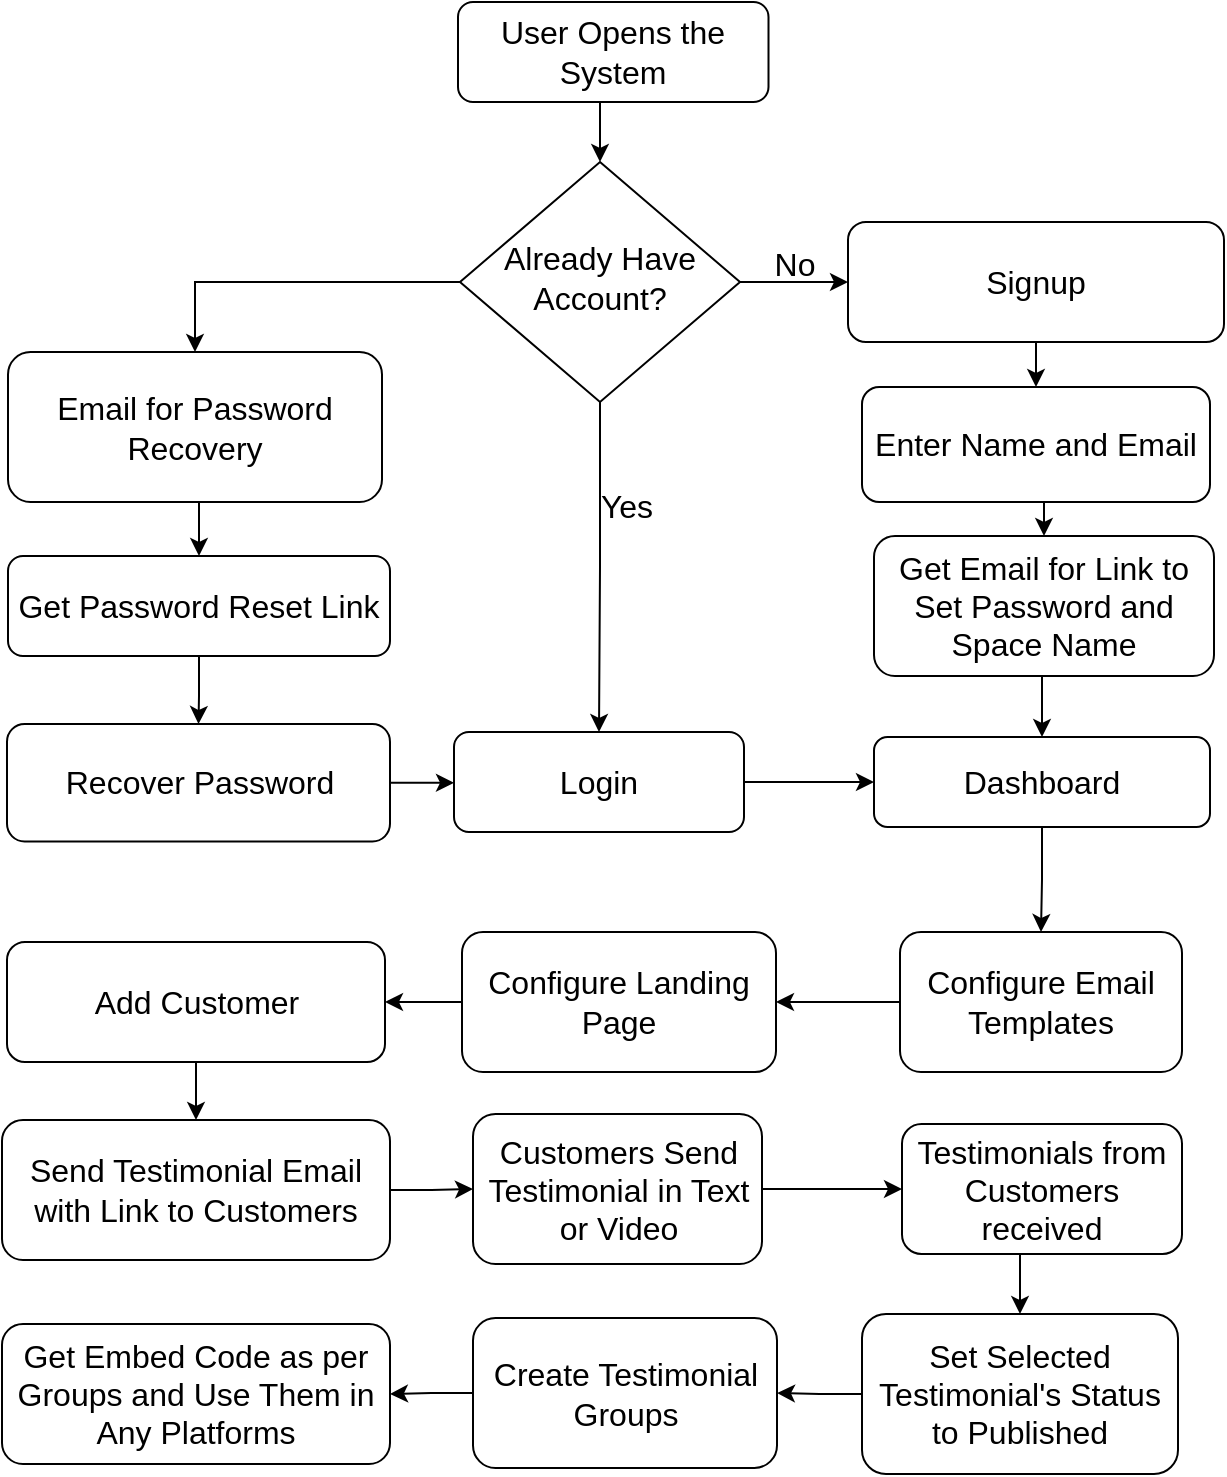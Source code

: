 <mxfile version="20.6.0" type="github">
  <diagram id="C5RBs43oDa-KdzZeNtuy" name="Page-1">
    <mxGraphModel dx="1485" dy="882" grid="1" gridSize="10" guides="1" tooltips="1" connect="1" arrows="1" fold="1" page="1" pageScale="1" pageWidth="827" pageHeight="1169" math="0" shadow="0">
      <root>
        <mxCell id="WIyWlLk6GJQsqaUBKTNV-0" />
        <mxCell id="WIyWlLk6GJQsqaUBKTNV-1" parent="WIyWlLk6GJQsqaUBKTNV-0" />
        <mxCell id="RZ5qS3__V9IMr34pqo4k-3" style="edgeStyle=orthogonalEdgeStyle;rounded=0;orthogonalLoop=1;jettySize=auto;html=1;exitX=1;exitY=0.5;exitDx=0;exitDy=0;entryX=0;entryY=0.5;entryDx=0;entryDy=0;strokeWidth=1;fontSize=16;" edge="1" parent="WIyWlLk6GJQsqaUBKTNV-1" source="WIyWlLk6GJQsqaUBKTNV-6" target="WIyWlLk6GJQsqaUBKTNV-7">
          <mxGeometry relative="1" as="geometry" />
        </mxCell>
        <mxCell id="RZ5qS3__V9IMr34pqo4k-7" style="edgeStyle=orthogonalEdgeStyle;rounded=0;orthogonalLoop=1;jettySize=auto;html=1;entryX=0.5;entryY=0;entryDx=0;entryDy=0;exitX=0.5;exitY=1;exitDx=0;exitDy=0;strokeWidth=1;fontSize=16;" edge="1" parent="WIyWlLk6GJQsqaUBKTNV-1" source="WIyWlLk6GJQsqaUBKTNV-6" target="RZ5qS3__V9IMr34pqo4k-8">
          <mxGeometry relative="1" as="geometry">
            <mxPoint x="229.957" y="199.966" as="targetPoint" />
          </mxGeometry>
        </mxCell>
        <mxCell id="RZ5qS3__V9IMr34pqo4k-20" style="edgeStyle=orthogonalEdgeStyle;rounded=0;orthogonalLoop=1;jettySize=auto;html=1;exitX=0;exitY=0.5;exitDx=0;exitDy=0;entryX=0.5;entryY=0;entryDx=0;entryDy=0;strokeWidth=1;fontSize=16;" edge="1" parent="WIyWlLk6GJQsqaUBKTNV-1" source="WIyWlLk6GJQsqaUBKTNV-6" target="RZ5qS3__V9IMr34pqo4k-10">
          <mxGeometry relative="1" as="geometry" />
        </mxCell>
        <mxCell id="WIyWlLk6GJQsqaUBKTNV-6" value="Already Have Account?" style="rhombus;whiteSpace=wrap;html=1;shadow=0;fontFamily=Helvetica;fontSize=16;align=center;strokeWidth=1;spacing=6;spacingTop=-4;" parent="WIyWlLk6GJQsqaUBKTNV-1" vertex="1">
          <mxGeometry x="259" y="150" width="140" height="120" as="geometry" />
        </mxCell>
        <mxCell id="RZ5qS3__V9IMr34pqo4k-30" style="edgeStyle=orthogonalEdgeStyle;rounded=0;orthogonalLoop=1;jettySize=auto;html=1;exitX=0.5;exitY=1;exitDx=0;exitDy=0;entryX=0.5;entryY=0;entryDx=0;entryDy=0;strokeWidth=1;fontSize=16;" edge="1" parent="WIyWlLk6GJQsqaUBKTNV-1" source="WIyWlLk6GJQsqaUBKTNV-7" target="RZ5qS3__V9IMr34pqo4k-28">
          <mxGeometry relative="1" as="geometry" />
        </mxCell>
        <mxCell id="WIyWlLk6GJQsqaUBKTNV-7" value="Signup " style="rounded=1;whiteSpace=wrap;html=1;fontSize=16;glass=0;strokeWidth=1;shadow=0;" parent="WIyWlLk6GJQsqaUBKTNV-1" vertex="1">
          <mxGeometry x="453" y="180" width="188" height="60" as="geometry" />
        </mxCell>
        <mxCell id="RZ5qS3__V9IMr34pqo4k-73" style="edgeStyle=orthogonalEdgeStyle;rounded=0;orthogonalLoop=1;jettySize=auto;html=1;exitX=0.5;exitY=1;exitDx=0;exitDy=0;entryX=0.5;entryY=0;entryDx=0;entryDy=0;strokeWidth=1;fontSize=16;" edge="1" parent="WIyWlLk6GJQsqaUBKTNV-1" source="RZ5qS3__V9IMr34pqo4k-0" target="WIyWlLk6GJQsqaUBKTNV-6">
          <mxGeometry relative="1" as="geometry" />
        </mxCell>
        <mxCell id="RZ5qS3__V9IMr34pqo4k-0" value="User Opens the System" style="rounded=1;whiteSpace=wrap;html=1;fontSize=16;glass=0;strokeWidth=1;shadow=0;" vertex="1" parent="WIyWlLk6GJQsqaUBKTNV-1">
          <mxGeometry x="258" y="70" width="155.25" height="50" as="geometry" />
        </mxCell>
        <mxCell id="RZ5qS3__V9IMr34pqo4k-4" value="&lt;div style=&quot;font-size: 16px;&quot;&gt;No&lt;/div&gt;" style="text;html=1;align=center;verticalAlign=middle;resizable=0;points=[];autosize=1;strokeColor=none;fillColor=none;strokeWidth=1;fontSize=16;" vertex="1" parent="WIyWlLk6GJQsqaUBKTNV-1">
          <mxGeometry x="406.13" y="186" width="40" height="30" as="geometry" />
        </mxCell>
        <mxCell id="RZ5qS3__V9IMr34pqo4k-26" style="edgeStyle=orthogonalEdgeStyle;rounded=0;orthogonalLoop=1;jettySize=auto;html=1;exitX=1;exitY=0.5;exitDx=0;exitDy=0;entryX=0;entryY=0.5;entryDx=0;entryDy=0;strokeWidth=1;fontSize=16;" edge="1" parent="WIyWlLk6GJQsqaUBKTNV-1" source="RZ5qS3__V9IMr34pqo4k-8" target="RZ5qS3__V9IMr34pqo4k-23">
          <mxGeometry relative="1" as="geometry" />
        </mxCell>
        <mxCell id="RZ5qS3__V9IMr34pqo4k-8" value="Login " style="rounded=1;whiteSpace=wrap;html=1;strokeWidth=1;fontSize=16;" vertex="1" parent="WIyWlLk6GJQsqaUBKTNV-1">
          <mxGeometry x="256" y="435" width="145" height="50" as="geometry" />
        </mxCell>
        <mxCell id="RZ5qS3__V9IMr34pqo4k-9" value="Yes" style="text;html=1;align=center;verticalAlign=middle;resizable=0;points=[];autosize=1;strokeColor=none;fillColor=none;strokeWidth=1;fontSize=16;" vertex="1" parent="WIyWlLk6GJQsqaUBKTNV-1">
          <mxGeometry x="316.5" y="307" width="50" height="30" as="geometry" />
        </mxCell>
        <mxCell id="RZ5qS3__V9IMr34pqo4k-72" style="edgeStyle=orthogonalEdgeStyle;rounded=0;orthogonalLoop=1;jettySize=auto;html=1;exitX=0.5;exitY=1;exitDx=0;exitDy=0;entryX=0.5;entryY=0;entryDx=0;entryDy=0;strokeWidth=1;fontSize=16;" edge="1" parent="WIyWlLk6GJQsqaUBKTNV-1" source="RZ5qS3__V9IMr34pqo4k-10" target="RZ5qS3__V9IMr34pqo4k-12">
          <mxGeometry relative="1" as="geometry" />
        </mxCell>
        <mxCell id="RZ5qS3__V9IMr34pqo4k-10" value="Email for Password Recovery" style="rounded=1;whiteSpace=wrap;html=1;fontSize=16;glass=0;strokeWidth=1;shadow=0;" vertex="1" parent="WIyWlLk6GJQsqaUBKTNV-1">
          <mxGeometry x="33" y="245" width="187" height="75" as="geometry" />
        </mxCell>
        <mxCell id="RZ5qS3__V9IMr34pqo4k-16" style="edgeStyle=orthogonalEdgeStyle;rounded=0;orthogonalLoop=1;jettySize=auto;html=1;entryX=0.5;entryY=0;entryDx=0;entryDy=0;strokeWidth=1;fontSize=16;" edge="1" parent="WIyWlLk6GJQsqaUBKTNV-1" source="RZ5qS3__V9IMr34pqo4k-12" target="RZ5qS3__V9IMr34pqo4k-13">
          <mxGeometry relative="1" as="geometry" />
        </mxCell>
        <mxCell id="RZ5qS3__V9IMr34pqo4k-12" value="Get Password Reset Link" style="rounded=1;whiteSpace=wrap;html=1;fontSize=16;glass=0;strokeWidth=1;shadow=0;" vertex="1" parent="WIyWlLk6GJQsqaUBKTNV-1">
          <mxGeometry x="33" y="347" width="191" height="50" as="geometry" />
        </mxCell>
        <mxCell id="RZ5qS3__V9IMr34pqo4k-71" style="edgeStyle=orthogonalEdgeStyle;rounded=0;orthogonalLoop=1;jettySize=auto;html=1;exitX=1;exitY=0.5;exitDx=0;exitDy=0;entryX=0;entryY=0.5;entryDx=0;entryDy=0;strokeWidth=1;fontSize=16;" edge="1" parent="WIyWlLk6GJQsqaUBKTNV-1" source="RZ5qS3__V9IMr34pqo4k-13" target="RZ5qS3__V9IMr34pqo4k-8">
          <mxGeometry relative="1" as="geometry" />
        </mxCell>
        <mxCell id="RZ5qS3__V9IMr34pqo4k-13" value="Recover Password" style="rounded=1;whiteSpace=wrap;html=1;fontSize=16;glass=0;strokeWidth=1;shadow=0;" vertex="1" parent="WIyWlLk6GJQsqaUBKTNV-1">
          <mxGeometry x="32.5" y="431" width="191.5" height="58.75" as="geometry" />
        </mxCell>
        <mxCell id="RZ5qS3__V9IMr34pqo4k-53" style="edgeStyle=orthogonalEdgeStyle;rounded=0;orthogonalLoop=1;jettySize=auto;html=1;exitX=0.5;exitY=1;exitDx=0;exitDy=0;entryX=0.5;entryY=0;entryDx=0;entryDy=0;strokeWidth=1;fontSize=16;" edge="1" parent="WIyWlLk6GJQsqaUBKTNV-1" source="RZ5qS3__V9IMr34pqo4k-23" target="RZ5qS3__V9IMr34pqo4k-33">
          <mxGeometry relative="1" as="geometry" />
        </mxCell>
        <mxCell id="RZ5qS3__V9IMr34pqo4k-23" value="Dashboard" style="rounded=1;whiteSpace=wrap;html=1;fontSize=16;glass=0;strokeWidth=1;shadow=0;" vertex="1" parent="WIyWlLk6GJQsqaUBKTNV-1">
          <mxGeometry x="466" y="437.5" width="168" height="45" as="geometry" />
        </mxCell>
        <mxCell id="RZ5qS3__V9IMr34pqo4k-31" style="edgeStyle=orthogonalEdgeStyle;rounded=0;orthogonalLoop=1;jettySize=auto;html=1;exitX=0.5;exitY=1;exitDx=0;exitDy=0;entryX=0.5;entryY=0;entryDx=0;entryDy=0;strokeWidth=1;fontSize=16;" edge="1" parent="WIyWlLk6GJQsqaUBKTNV-1" source="RZ5qS3__V9IMr34pqo4k-28" target="RZ5qS3__V9IMr34pqo4k-29">
          <mxGeometry relative="1" as="geometry" />
        </mxCell>
        <mxCell id="RZ5qS3__V9IMr34pqo4k-28" value="Enter Name and Email " style="rounded=1;whiteSpace=wrap;html=1;fontSize=16;glass=0;strokeWidth=1;shadow=0;" vertex="1" parent="WIyWlLk6GJQsqaUBKTNV-1">
          <mxGeometry x="460" y="262.5" width="174" height="57.5" as="geometry" />
        </mxCell>
        <mxCell id="RZ5qS3__V9IMr34pqo4k-32" style="edgeStyle=orthogonalEdgeStyle;rounded=0;orthogonalLoop=1;jettySize=auto;html=1;exitX=0.5;exitY=1;exitDx=0;exitDy=0;entryX=0.5;entryY=0;entryDx=0;entryDy=0;strokeWidth=1;fontSize=16;" edge="1" parent="WIyWlLk6GJQsqaUBKTNV-1" source="RZ5qS3__V9IMr34pqo4k-29" target="RZ5qS3__V9IMr34pqo4k-23">
          <mxGeometry relative="1" as="geometry" />
        </mxCell>
        <mxCell id="RZ5qS3__V9IMr34pqo4k-29" value="Get Email for Link to Set Password and Space Name" style="rounded=1;whiteSpace=wrap;html=1;fontSize=16;glass=0;strokeWidth=1;shadow=0;" vertex="1" parent="WIyWlLk6GJQsqaUBKTNV-1">
          <mxGeometry x="466" y="337" width="170" height="70" as="geometry" />
        </mxCell>
        <mxCell id="RZ5qS3__V9IMr34pqo4k-50" style="edgeStyle=orthogonalEdgeStyle;rounded=0;orthogonalLoop=1;jettySize=auto;html=1;exitX=0;exitY=0.5;exitDx=0;exitDy=0;entryX=1;entryY=0.5;entryDx=0;entryDy=0;strokeWidth=1;fontSize=16;" edge="1" parent="WIyWlLk6GJQsqaUBKTNV-1" source="RZ5qS3__V9IMr34pqo4k-33" target="RZ5qS3__V9IMr34pqo4k-35">
          <mxGeometry relative="1" as="geometry" />
        </mxCell>
        <mxCell id="RZ5qS3__V9IMr34pqo4k-33" value="Configure Email Templates" style="rounded=1;whiteSpace=wrap;html=1;fontSize=16;glass=0;strokeWidth=1;shadow=0;" vertex="1" parent="WIyWlLk6GJQsqaUBKTNV-1">
          <mxGeometry x="479" y="535" width="141" height="70" as="geometry" />
        </mxCell>
        <mxCell id="RZ5qS3__V9IMr34pqo4k-51" style="edgeStyle=orthogonalEdgeStyle;rounded=0;orthogonalLoop=1;jettySize=auto;html=1;exitX=0;exitY=0.5;exitDx=0;exitDy=0;entryX=1;entryY=0.5;entryDx=0;entryDy=0;strokeWidth=1;fontSize=16;" edge="1" parent="WIyWlLk6GJQsqaUBKTNV-1" source="RZ5qS3__V9IMr34pqo4k-35" target="RZ5qS3__V9IMr34pqo4k-37">
          <mxGeometry relative="1" as="geometry" />
        </mxCell>
        <mxCell id="RZ5qS3__V9IMr34pqo4k-35" value="Configure Landing Page" style="rounded=1;whiteSpace=wrap;html=1;fontSize=16;glass=0;strokeWidth=1;shadow=0;" vertex="1" parent="WIyWlLk6GJQsqaUBKTNV-1">
          <mxGeometry x="260" y="535" width="157" height="70" as="geometry" />
        </mxCell>
        <mxCell id="RZ5qS3__V9IMr34pqo4k-57" style="edgeStyle=orthogonalEdgeStyle;rounded=0;orthogonalLoop=1;jettySize=auto;html=1;exitX=0.5;exitY=1;exitDx=0;exitDy=0;entryX=0.5;entryY=0;entryDx=0;entryDy=0;strokeWidth=1;fontSize=16;" edge="1" parent="WIyWlLk6GJQsqaUBKTNV-1" source="RZ5qS3__V9IMr34pqo4k-37" target="RZ5qS3__V9IMr34pqo4k-43">
          <mxGeometry relative="1" as="geometry" />
        </mxCell>
        <mxCell id="RZ5qS3__V9IMr34pqo4k-37" value="Add Customer" style="rounded=1;whiteSpace=wrap;html=1;fontSize=16;glass=0;strokeWidth=1;shadow=0;" vertex="1" parent="WIyWlLk6GJQsqaUBKTNV-1">
          <mxGeometry x="32.5" y="540" width="189" height="60" as="geometry" />
        </mxCell>
        <mxCell id="RZ5qS3__V9IMr34pqo4k-58" style="edgeStyle=orthogonalEdgeStyle;rounded=0;orthogonalLoop=1;jettySize=auto;html=1;exitX=1;exitY=0.5;exitDx=0;exitDy=0;entryX=0;entryY=0.5;entryDx=0;entryDy=0;strokeWidth=1;fontSize=16;" edge="1" parent="WIyWlLk6GJQsqaUBKTNV-1" source="RZ5qS3__V9IMr34pqo4k-43" target="RZ5qS3__V9IMr34pqo4k-44">
          <mxGeometry relative="1" as="geometry" />
        </mxCell>
        <mxCell id="RZ5qS3__V9IMr34pqo4k-43" value="Send Testimonial Email with Link to Customers" style="rounded=1;whiteSpace=wrap;html=1;fontSize=16;glass=0;strokeWidth=1;shadow=0;" vertex="1" parent="WIyWlLk6GJQsqaUBKTNV-1">
          <mxGeometry x="30" y="629" width="194" height="70" as="geometry" />
        </mxCell>
        <mxCell id="RZ5qS3__V9IMr34pqo4k-61" style="edgeStyle=orthogonalEdgeStyle;rounded=0;orthogonalLoop=1;jettySize=auto;html=1;exitX=1;exitY=0.5;exitDx=0;exitDy=0;entryX=0;entryY=0.5;entryDx=0;entryDy=0;strokeWidth=1;fontSize=16;" edge="1" parent="WIyWlLk6GJQsqaUBKTNV-1" source="RZ5qS3__V9IMr34pqo4k-44" target="RZ5qS3__V9IMr34pqo4k-45">
          <mxGeometry relative="1" as="geometry" />
        </mxCell>
        <mxCell id="RZ5qS3__V9IMr34pqo4k-44" value="Customers Send Testimonial in Text or Video" style="rounded=1;whiteSpace=wrap;html=1;fontSize=16;glass=0;strokeWidth=1;shadow=0;" vertex="1" parent="WIyWlLk6GJQsqaUBKTNV-1">
          <mxGeometry x="265.5" y="626" width="144.5" height="75" as="geometry" />
        </mxCell>
        <mxCell id="RZ5qS3__V9IMr34pqo4k-62" style="edgeStyle=orthogonalEdgeStyle;rounded=0;orthogonalLoop=1;jettySize=auto;html=1;exitX=0.5;exitY=1;exitDx=0;exitDy=0;entryX=0.5;entryY=0;entryDx=0;entryDy=0;strokeWidth=1;fontSize=16;" edge="1" parent="WIyWlLk6GJQsqaUBKTNV-1" source="RZ5qS3__V9IMr34pqo4k-45" target="RZ5qS3__V9IMr34pqo4k-46">
          <mxGeometry relative="1" as="geometry" />
        </mxCell>
        <mxCell id="RZ5qS3__V9IMr34pqo4k-45" value="Testimonials from Customers received" style="rounded=1;whiteSpace=wrap;html=1;fontSize=16;glass=0;strokeWidth=1;shadow=0;" vertex="1" parent="WIyWlLk6GJQsqaUBKTNV-1">
          <mxGeometry x="480" y="631" width="140" height="65" as="geometry" />
        </mxCell>
        <mxCell id="RZ5qS3__V9IMr34pqo4k-63" style="edgeStyle=orthogonalEdgeStyle;rounded=0;orthogonalLoop=1;jettySize=auto;html=1;exitX=0;exitY=0.5;exitDx=0;exitDy=0;entryX=1;entryY=0.5;entryDx=0;entryDy=0;strokeWidth=1;fontSize=16;" edge="1" parent="WIyWlLk6GJQsqaUBKTNV-1" source="RZ5qS3__V9IMr34pqo4k-46" target="RZ5qS3__V9IMr34pqo4k-47">
          <mxGeometry relative="1" as="geometry" />
        </mxCell>
        <mxCell id="RZ5qS3__V9IMr34pqo4k-46" value="Set Selected Testimonial&#39;s Status to Published" style="rounded=1;whiteSpace=wrap;html=1;fontSize=16;glass=0;strokeWidth=1;shadow=0;" vertex="1" parent="WIyWlLk6GJQsqaUBKTNV-1">
          <mxGeometry x="460" y="726" width="158" height="80" as="geometry" />
        </mxCell>
        <mxCell id="RZ5qS3__V9IMr34pqo4k-64" style="edgeStyle=orthogonalEdgeStyle;rounded=0;orthogonalLoop=1;jettySize=auto;html=1;exitX=0;exitY=0.5;exitDx=0;exitDy=0;entryX=1;entryY=0.5;entryDx=0;entryDy=0;strokeWidth=1;fontSize=16;" edge="1" parent="WIyWlLk6GJQsqaUBKTNV-1" source="RZ5qS3__V9IMr34pqo4k-47" target="RZ5qS3__V9IMr34pqo4k-48">
          <mxGeometry relative="1" as="geometry" />
        </mxCell>
        <mxCell id="RZ5qS3__V9IMr34pqo4k-47" value="Create Testimonial Groups" style="rounded=1;whiteSpace=wrap;html=1;fontSize=16;glass=0;strokeWidth=1;shadow=0;" vertex="1" parent="WIyWlLk6GJQsqaUBKTNV-1">
          <mxGeometry x="265.5" y="728" width="152" height="75" as="geometry" />
        </mxCell>
        <mxCell id="RZ5qS3__V9IMr34pqo4k-48" value="Get Embed Code as per Groups and Use Them in Any Platforms" style="rounded=1;whiteSpace=wrap;html=1;fontSize=16;glass=0;strokeWidth=1;shadow=0;" vertex="1" parent="WIyWlLk6GJQsqaUBKTNV-1">
          <mxGeometry x="30" y="731" width="194" height="70" as="geometry" />
        </mxCell>
      </root>
    </mxGraphModel>
  </diagram>
</mxfile>
